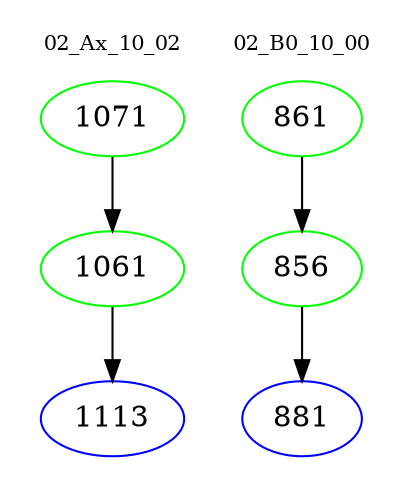 digraph{
subgraph cluster_0 {
color = white
label = "02_Ax_10_02";
fontsize=10;
T0_1071 [label="1071", color="green"]
T0_1071 -> T0_1061 [color="black"]
T0_1061 [label="1061", color="green"]
T0_1061 -> T0_1113 [color="black"]
T0_1113 [label="1113", color="blue"]
}
subgraph cluster_1 {
color = white
label = "02_B0_10_00";
fontsize=10;
T1_861 [label="861", color="green"]
T1_861 -> T1_856 [color="black"]
T1_856 [label="856", color="green"]
T1_856 -> T1_881 [color="black"]
T1_881 [label="881", color="blue"]
}
}
